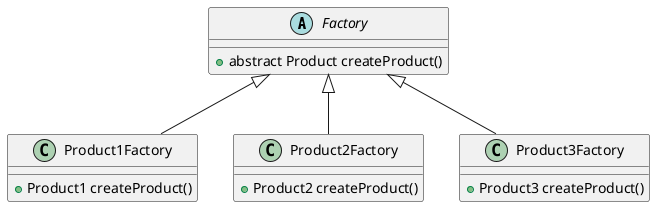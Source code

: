 @startuml
abstract class Factory{
    + abstract Product createProduct()
}
class Product1Factory{
   + Product1 createProduct()
}
class Product2Factory{
   + Product2 createProduct()
}
class Product3Factory{
   + Product3 createProduct()
}

Product1Factory -up-|> Factory
Product2Factory -up-|> Factory
Product3Factory -up-|> Factory
@enduml